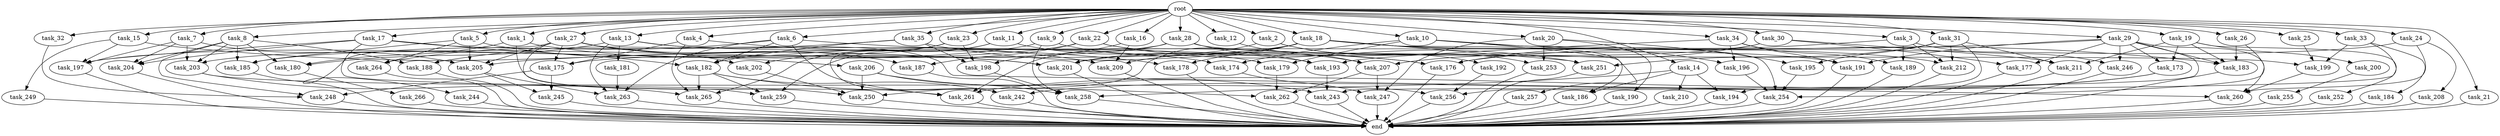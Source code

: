 digraph G {
  root [size="0.000000"];
  task_1 [size="10.240000"];
  task_2 [size="10.240000"];
  task_3 [size="10.240000"];
  task_4 [size="10.240000"];
  task_5 [size="10.240000"];
  task_6 [size="10.240000"];
  task_7 [size="10.240000"];
  task_8 [size="10.240000"];
  task_9 [size="10.240000"];
  task_10 [size="10.240000"];
  task_11 [size="10.240000"];
  task_12 [size="10.240000"];
  task_13 [size="10.240000"];
  task_14 [size="10.240000"];
  task_15 [size="10.240000"];
  task_16 [size="10.240000"];
  task_17 [size="10.240000"];
  task_18 [size="10.240000"];
  task_19 [size="10.240000"];
  task_20 [size="10.240000"];
  task_21 [size="10.240000"];
  task_22 [size="10.240000"];
  task_23 [size="10.240000"];
  task_24 [size="10.240000"];
  task_25 [size="10.240000"];
  task_26 [size="10.240000"];
  task_27 [size="10.240000"];
  task_28 [size="10.240000"];
  task_29 [size="10.240000"];
  task_30 [size="10.240000"];
  task_31 [size="10.240000"];
  task_32 [size="10.240000"];
  task_33 [size="10.240000"];
  task_34 [size="10.240000"];
  task_35 [size="10.240000"];
  task_173 [size="6270652252.160000"];
  task_174 [size="4294967296.000000"];
  task_175 [size="13314398617.600000"];
  task_176 [size="23794118819.840000"];
  task_177 [size="4982162063.360000"];
  task_178 [size="11166914969.600000"];
  task_179 [size="7645041786.880000"];
  task_180 [size="5583457484.800000"];
  task_181 [size="3092376453.120000"];
  task_182 [size="11854109736.960001"];
  task_183 [size="12627203850.240000"];
  task_184 [size="8589934592.000000"];
  task_185 [size="1030792151.040000"];
  task_186 [size="9105330667.520000"];
  task_187 [size="3521873182.720000"];
  task_188 [size="4552665333.760000"];
  task_189 [size="11682311045.120001"];
  task_190 [size="343597383.680000"];
  task_191 [size="5239860101.120000"];
  task_192 [size="8589934592.000000"];
  task_193 [size="6528350289.920000"];
  task_194 [size="6356551598.080000"];
  task_195 [size="4552665333.760000"];
  task_196 [size="10050223472.639999"];
  task_197 [size="17609365913.599998"];
  task_198 [size="6700148981.760000"];
  task_199 [size="11081015623.680000"];
  task_200 [size="5497558138.880000"];
  task_201 [size="23536420782.080002"];
  task_202 [size="4294967296.000000"];
  task_203 [size="8933531975.680000"];
  task_204 [size="7988639170.560000"];
  task_205 [size="8761733283.840000"];
  task_206 [size="343597383.680000"];
  task_207 [size="7645041786.880000"];
  task_208 [size="5497558138.880000"];
  task_209 [size="9448928051.200001"];
  task_210 [size="2147483648.000000"];
  task_211 [size="13915694039.040001"];
  task_212 [size="19756849561.600002"];
  task_242 [size="5669356830.720000"];
  task_243 [size="12455405158.400000"];
  task_244 [size="2147483648.000000"];
  task_245 [size="3435973836.800000"];
  task_246 [size="9363028705.280001"];
  task_247 [size="10393820856.320000"];
  task_248 [size="7645041786.880000"];
  task_249 [size="8589934592.000000"];
  task_250 [size="21904333209.600002"];
  task_251 [size="12541304504.320000"];
  task_252 [size="5497558138.880000"];
  task_253 [size="8933531975.680000"];
  task_254 [size="14087492730.880001"];
  task_255 [size="5497558138.880000"];
  task_256 [size="22677427322.880001"];
  task_257 [size="2147483648.000000"];
  task_258 [size="22419729285.119999"];
  task_259 [size="9792525434.880001"];
  task_260 [size="14860586844.160000"];
  task_261 [size="9363028705.280001"];
  task_262 [size="12197707120.639999"];
  task_263 [size="13829794693.120001"];
  task_264 [size="5841155522.560000"];
  task_265 [size="17351667875.840000"];
  task_266 [size="4209067950.080000"];
  end [size="0.000000"];

  root -> task_1 [size="1.000000"];
  root -> task_2 [size="1.000000"];
  root -> task_3 [size="1.000000"];
  root -> task_4 [size="1.000000"];
  root -> task_5 [size="1.000000"];
  root -> task_6 [size="1.000000"];
  root -> task_7 [size="1.000000"];
  root -> task_8 [size="1.000000"];
  root -> task_9 [size="1.000000"];
  root -> task_10 [size="1.000000"];
  root -> task_11 [size="1.000000"];
  root -> task_12 [size="1.000000"];
  root -> task_13 [size="1.000000"];
  root -> task_14 [size="1.000000"];
  root -> task_15 [size="1.000000"];
  root -> task_16 [size="1.000000"];
  root -> task_17 [size="1.000000"];
  root -> task_18 [size="1.000000"];
  root -> task_19 [size="1.000000"];
  root -> task_20 [size="1.000000"];
  root -> task_21 [size="1.000000"];
  root -> task_22 [size="1.000000"];
  root -> task_23 [size="1.000000"];
  root -> task_24 [size="1.000000"];
  root -> task_25 [size="1.000000"];
  root -> task_26 [size="1.000000"];
  root -> task_27 [size="1.000000"];
  root -> task_28 [size="1.000000"];
  root -> task_29 [size="1.000000"];
  root -> task_30 [size="1.000000"];
  root -> task_31 [size="1.000000"];
  root -> task_32 [size="1.000000"];
  root -> task_33 [size="1.000000"];
  root -> task_34 [size="1.000000"];
  root -> task_35 [size="1.000000"];
  task_1 -> task_180 [size="209715200.000000"];
  task_1 -> task_209 [size="209715200.000000"];
  task_1 -> task_250 [size="209715200.000000"];
  task_2 -> task_192 [size="838860800.000000"];
  task_2 -> task_201 [size="838860800.000000"];
  task_2 -> task_253 [size="838860800.000000"];
  task_3 -> task_176 [size="838860800.000000"];
  task_3 -> task_189 [size="838860800.000000"];
  task_3 -> task_212 [size="838860800.000000"];
  task_3 -> task_246 [size="838860800.000000"];
  task_4 -> task_175 [size="411041792.000000"];
  task_4 -> task_178 [size="411041792.000000"];
  task_4 -> task_265 [size="411041792.000000"];
  task_5 -> task_185 [size="33554432.000000"];
  task_5 -> task_205 [size="33554432.000000"];
  task_5 -> task_206 [size="33554432.000000"];
  task_5 -> task_264 [size="33554432.000000"];
  task_6 -> task_176 [size="536870912.000000"];
  task_6 -> task_182 [size="536870912.000000"];
  task_6 -> task_261 [size="536870912.000000"];
  task_6 -> task_263 [size="536870912.000000"];
  task_6 -> task_264 [size="536870912.000000"];
  task_7 -> task_197 [size="536870912.000000"];
  task_7 -> task_203 [size="536870912.000000"];
  task_7 -> task_204 [size="536870912.000000"];
  task_7 -> task_205 [size="536870912.000000"];
  task_8 -> task_180 [size="33554432.000000"];
  task_8 -> task_185 [size="33554432.000000"];
  task_8 -> task_188 [size="33554432.000000"];
  task_8 -> task_203 [size="33554432.000000"];
  task_8 -> task_204 [size="33554432.000000"];
  task_8 -> task_248 [size="33554432.000000"];
  task_9 -> task_203 [size="301989888.000000"];
  task_9 -> task_207 [size="301989888.000000"];
  task_9 -> task_258 [size="301989888.000000"];
  task_10 -> task_174 [size="209715200.000000"];
  task_10 -> task_179 [size="209715200.000000"];
  task_10 -> task_183 [size="209715200.000000"];
  task_10 -> task_254 [size="209715200.000000"];
  task_10 -> task_257 [size="209715200.000000"];
  task_11 -> task_179 [size="536870912.000000"];
  task_11 -> task_259 [size="536870912.000000"];
  task_11 -> task_265 [size="536870912.000000"];
  task_12 -> task_207 [size="33554432.000000"];
  task_13 -> task_180 [size="301989888.000000"];
  task_13 -> task_181 [size="301989888.000000"];
  task_13 -> task_193 [size="301989888.000000"];
  task_13 -> task_260 [size="301989888.000000"];
  task_13 -> task_263 [size="301989888.000000"];
  task_14 -> task_186 [size="209715200.000000"];
  task_14 -> task_194 [size="209715200.000000"];
  task_14 -> task_210 [size="209715200.000000"];
  task_14 -> task_258 [size="209715200.000000"];
  task_15 -> task_197 [size="838860800.000000"];
  task_15 -> task_201 [size="838860800.000000"];
  task_15 -> task_249 [size="838860800.000000"];
  task_16 -> task_198 [size="33554432.000000"];
  task_16 -> task_209 [size="33554432.000000"];
  task_17 -> task_174 [size="209715200.000000"];
  task_17 -> task_182 [size="209715200.000000"];
  task_17 -> task_197 [size="209715200.000000"];
  task_17 -> task_204 [size="209715200.000000"];
  task_17 -> task_261 [size="209715200.000000"];
  task_18 -> task_175 [size="679477248.000000"];
  task_18 -> task_178 [size="679477248.000000"];
  task_18 -> task_186 [size="679477248.000000"];
  task_18 -> task_196 [size="679477248.000000"];
  task_18 -> task_209 [size="679477248.000000"];
  task_18 -> task_212 [size="679477248.000000"];
  task_18 -> task_250 [size="679477248.000000"];
  task_18 -> task_251 [size="679477248.000000"];
  task_19 -> task_173 [size="536870912.000000"];
  task_19 -> task_183 [size="536870912.000000"];
  task_19 -> task_200 [size="536870912.000000"];
  task_19 -> task_211 [size="536870912.000000"];
  task_19 -> task_252 [size="536870912.000000"];
  task_20 -> task_190 [size="33554432.000000"];
  task_20 -> task_195 [size="33554432.000000"];
  task_20 -> task_247 [size="33554432.000000"];
  task_20 -> task_253 [size="33554432.000000"];
  task_21 -> end [size="1.000000"];
  task_22 -> task_187 [size="134217728.000000"];
  task_22 -> task_191 [size="134217728.000000"];
  task_22 -> task_197 [size="134217728.000000"];
  task_22 -> task_251 [size="134217728.000000"];
  task_23 -> task_198 [size="209715200.000000"];
  task_23 -> task_202 [size="209715200.000000"];
  task_23 -> task_242 [size="209715200.000000"];
  task_24 -> task_176 [size="536870912.000000"];
  task_24 -> task_208 [size="536870912.000000"];
  task_24 -> task_260 [size="536870912.000000"];
  task_25 -> task_199 [size="209715200.000000"];
  task_26 -> task_183 [size="411041792.000000"];
  task_26 -> task_254 [size="411041792.000000"];
  task_27 -> task_175 [size="209715200.000000"];
  task_27 -> task_187 [size="209715200.000000"];
  task_27 -> task_201 [size="209715200.000000"];
  task_27 -> task_202 [size="209715200.000000"];
  task_27 -> task_205 [size="209715200.000000"];
  task_27 -> task_244 [size="209715200.000000"];
  task_27 -> task_259 [size="209715200.000000"];
  task_28 -> task_185 [size="33554432.000000"];
  task_28 -> task_193 [size="33554432.000000"];
  task_28 -> task_199 [size="33554432.000000"];
  task_28 -> task_261 [size="33554432.000000"];
  task_29 -> task_173 [size="75497472.000000"];
  task_29 -> task_177 [size="75497472.000000"];
  task_29 -> task_183 [size="75497472.000000"];
  task_29 -> task_191 [size="75497472.000000"];
  task_29 -> task_205 [size="75497472.000000"];
  task_29 -> task_243 [size="75497472.000000"];
  task_29 -> task_246 [size="75497472.000000"];
  task_29 -> task_260 [size="75497472.000000"];
  task_30 -> task_177 [size="411041792.000000"];
  task_30 -> task_201 [size="411041792.000000"];
  task_30 -> task_207 [size="411041792.000000"];
  task_30 -> task_211 [size="411041792.000000"];
  task_31 -> task_194 [size="411041792.000000"];
  task_31 -> task_195 [size="411041792.000000"];
  task_31 -> task_211 [size="411041792.000000"];
  task_31 -> task_212 [size="411041792.000000"];
  task_31 -> task_251 [size="411041792.000000"];
  task_32 -> task_248 [size="679477248.000000"];
  task_33 -> task_184 [size="838860800.000000"];
  task_33 -> task_199 [size="838860800.000000"];
  task_33 -> task_256 [size="838860800.000000"];
  task_34 -> task_189 [size="301989888.000000"];
  task_34 -> task_191 [size="301989888.000000"];
  task_34 -> task_193 [size="301989888.000000"];
  task_34 -> task_196 [size="301989888.000000"];
  task_35 -> task_176 [size="411041792.000000"];
  task_35 -> task_182 [size="411041792.000000"];
  task_35 -> task_188 [size="411041792.000000"];
  task_35 -> task_198 [size="411041792.000000"];
  task_173 -> task_242 [size="134217728.000000"];
  task_173 -> task_261 [size="134217728.000000"];
  task_174 -> task_247 [size="679477248.000000"];
  task_175 -> task_245 [size="33554432.000000"];
  task_175 -> task_248 [size="33554432.000000"];
  task_176 -> end [size="1.000000"];
  task_177 -> end [size="1.000000"];
  task_178 -> end [size="1.000000"];
  task_179 -> task_262 [size="679477248.000000"];
  task_180 -> task_266 [size="411041792.000000"];
  task_181 -> task_263 [size="209715200.000000"];
  task_182 -> task_242 [size="209715200.000000"];
  task_182 -> task_259 [size="209715200.000000"];
  task_182 -> task_262 [size="209715200.000000"];
  task_182 -> task_265 [size="209715200.000000"];
  task_183 -> end [size="1.000000"];
  task_184 -> end [size="1.000000"];
  task_185 -> end [size="1.000000"];
  task_186 -> end [size="1.000000"];
  task_187 -> end [size="1.000000"];
  task_188 -> end [size="1.000000"];
  task_189 -> end [size="1.000000"];
  task_190 -> end [size="1.000000"];
  task_191 -> end [size="1.000000"];
  task_192 -> task_256 [size="838860800.000000"];
  task_193 -> task_243 [size="301989888.000000"];
  task_194 -> end [size="1.000000"];
  task_195 -> task_254 [size="75497472.000000"];
  task_196 -> task_254 [size="679477248.000000"];
  task_197 -> end [size="1.000000"];
  task_198 -> task_258 [size="838860800.000000"];
  task_199 -> task_260 [size="536870912.000000"];
  task_200 -> task_255 [size="536870912.000000"];
  task_201 -> end [size="1.000000"];
  task_202 -> task_250 [size="411041792.000000"];
  task_203 -> task_256 [size="536870912.000000"];
  task_203 -> task_265 [size="536870912.000000"];
  task_204 -> end [size="1.000000"];
  task_205 -> task_245 [size="301989888.000000"];
  task_205 -> task_263 [size="301989888.000000"];
  task_206 -> task_243 [size="838860800.000000"];
  task_206 -> task_250 [size="838860800.000000"];
  task_206 -> task_258 [size="838860800.000000"];
  task_207 -> task_247 [size="301989888.000000"];
  task_207 -> task_262 [size="301989888.000000"];
  task_208 -> end [size="1.000000"];
  task_209 -> end [size="1.000000"];
  task_210 -> end [size="1.000000"];
  task_211 -> end [size="1.000000"];
  task_212 -> end [size="1.000000"];
  task_242 -> end [size="1.000000"];
  task_243 -> end [size="1.000000"];
  task_244 -> end [size="1.000000"];
  task_245 -> end [size="1.000000"];
  task_246 -> end [size="1.000000"];
  task_247 -> end [size="1.000000"];
  task_248 -> end [size="1.000000"];
  task_249 -> end [size="1.000000"];
  task_250 -> end [size="1.000000"];
  task_251 -> end [size="1.000000"];
  task_252 -> end [size="1.000000"];
  task_253 -> end [size="1.000000"];
  task_254 -> end [size="1.000000"];
  task_255 -> end [size="1.000000"];
  task_256 -> end [size="1.000000"];
  task_257 -> end [size="1.000000"];
  task_258 -> end [size="1.000000"];
  task_259 -> end [size="1.000000"];
  task_260 -> end [size="1.000000"];
  task_261 -> end [size="1.000000"];
  task_262 -> end [size="1.000000"];
  task_263 -> end [size="1.000000"];
  task_264 -> end [size="1.000000"];
  task_265 -> end [size="1.000000"];
  task_266 -> end [size="1.000000"];
}
